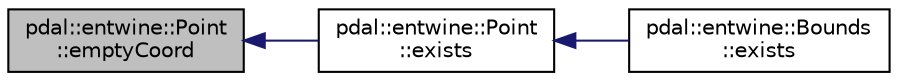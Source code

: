 digraph "pdal::entwine::Point::emptyCoord"
{
  edge [fontname="Helvetica",fontsize="10",labelfontname="Helvetica",labelfontsize="10"];
  node [fontname="Helvetica",fontsize="10",shape=record];
  rankdir="LR";
  Node1 [label="pdal::entwine::Point\l::emptyCoord",height=0.2,width=0.4,color="black", fillcolor="grey75", style="filled", fontcolor="black"];
  Node1 -> Node2 [dir="back",color="midnightblue",fontsize="10",style="solid",fontname="Helvetica"];
  Node2 [label="pdal::entwine::Point\l::exists",height=0.2,width=0.4,color="black", fillcolor="white", style="filled",URL="$classpdal_1_1entwine_1_1Point.html#ac11511dc36523447a1b6ec7bfa4f7222"];
  Node2 -> Node3 [dir="back",color="midnightblue",fontsize="10",style="solid",fontname="Helvetica"];
  Node3 [label="pdal::entwine::Bounds\l::exists",height=0.2,width=0.4,color="black", fillcolor="white", style="filled",URL="$classpdal_1_1entwine_1_1Bounds.html#a4a975fd6ee3eed96aa984952a9f3e6e6"];
}
